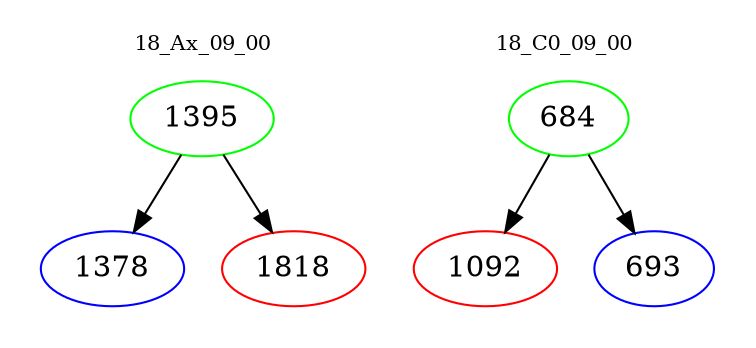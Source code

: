 digraph{
subgraph cluster_0 {
color = white
label = "18_Ax_09_00";
fontsize=10;
T0_1395 [label="1395", color="green"]
T0_1395 -> T0_1378 [color="black"]
T0_1378 [label="1378", color="blue"]
T0_1395 -> T0_1818 [color="black"]
T0_1818 [label="1818", color="red"]
}
subgraph cluster_1 {
color = white
label = "18_C0_09_00";
fontsize=10;
T1_684 [label="684", color="green"]
T1_684 -> T1_1092 [color="black"]
T1_1092 [label="1092", color="red"]
T1_684 -> T1_693 [color="black"]
T1_693 [label="693", color="blue"]
}
}
